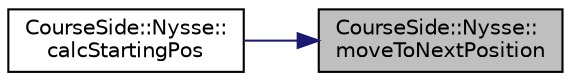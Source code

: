 digraph "CourseSide::Nysse::moveToNextPosition"
{
 // LATEX_PDF_SIZE
  edge [fontname="Helvetica",fontsize="10",labelfontname="Helvetica",labelfontsize="10"];
  node [fontname="Helvetica",fontsize="10",shape=record];
  rankdir="RL";
  Node1 [label="CourseSide::Nysse::\lmoveToNextPosition",height=0.2,width=0.4,color="black", fillcolor="grey75", style="filled", fontcolor="black",tooltip=" "];
  Node1 -> Node2 [dir="back",color="midnightblue",fontsize="10",style="solid",fontname="Helvetica"];
  Node2 [label="CourseSide::Nysse::\lcalcStartingPos",height=0.2,width=0.4,color="black", fillcolor="white", style="filled",URL="$class_course_side_1_1_nysse.html#a405592985db8578b654a91748187e3a5",tooltip=" "];
}
